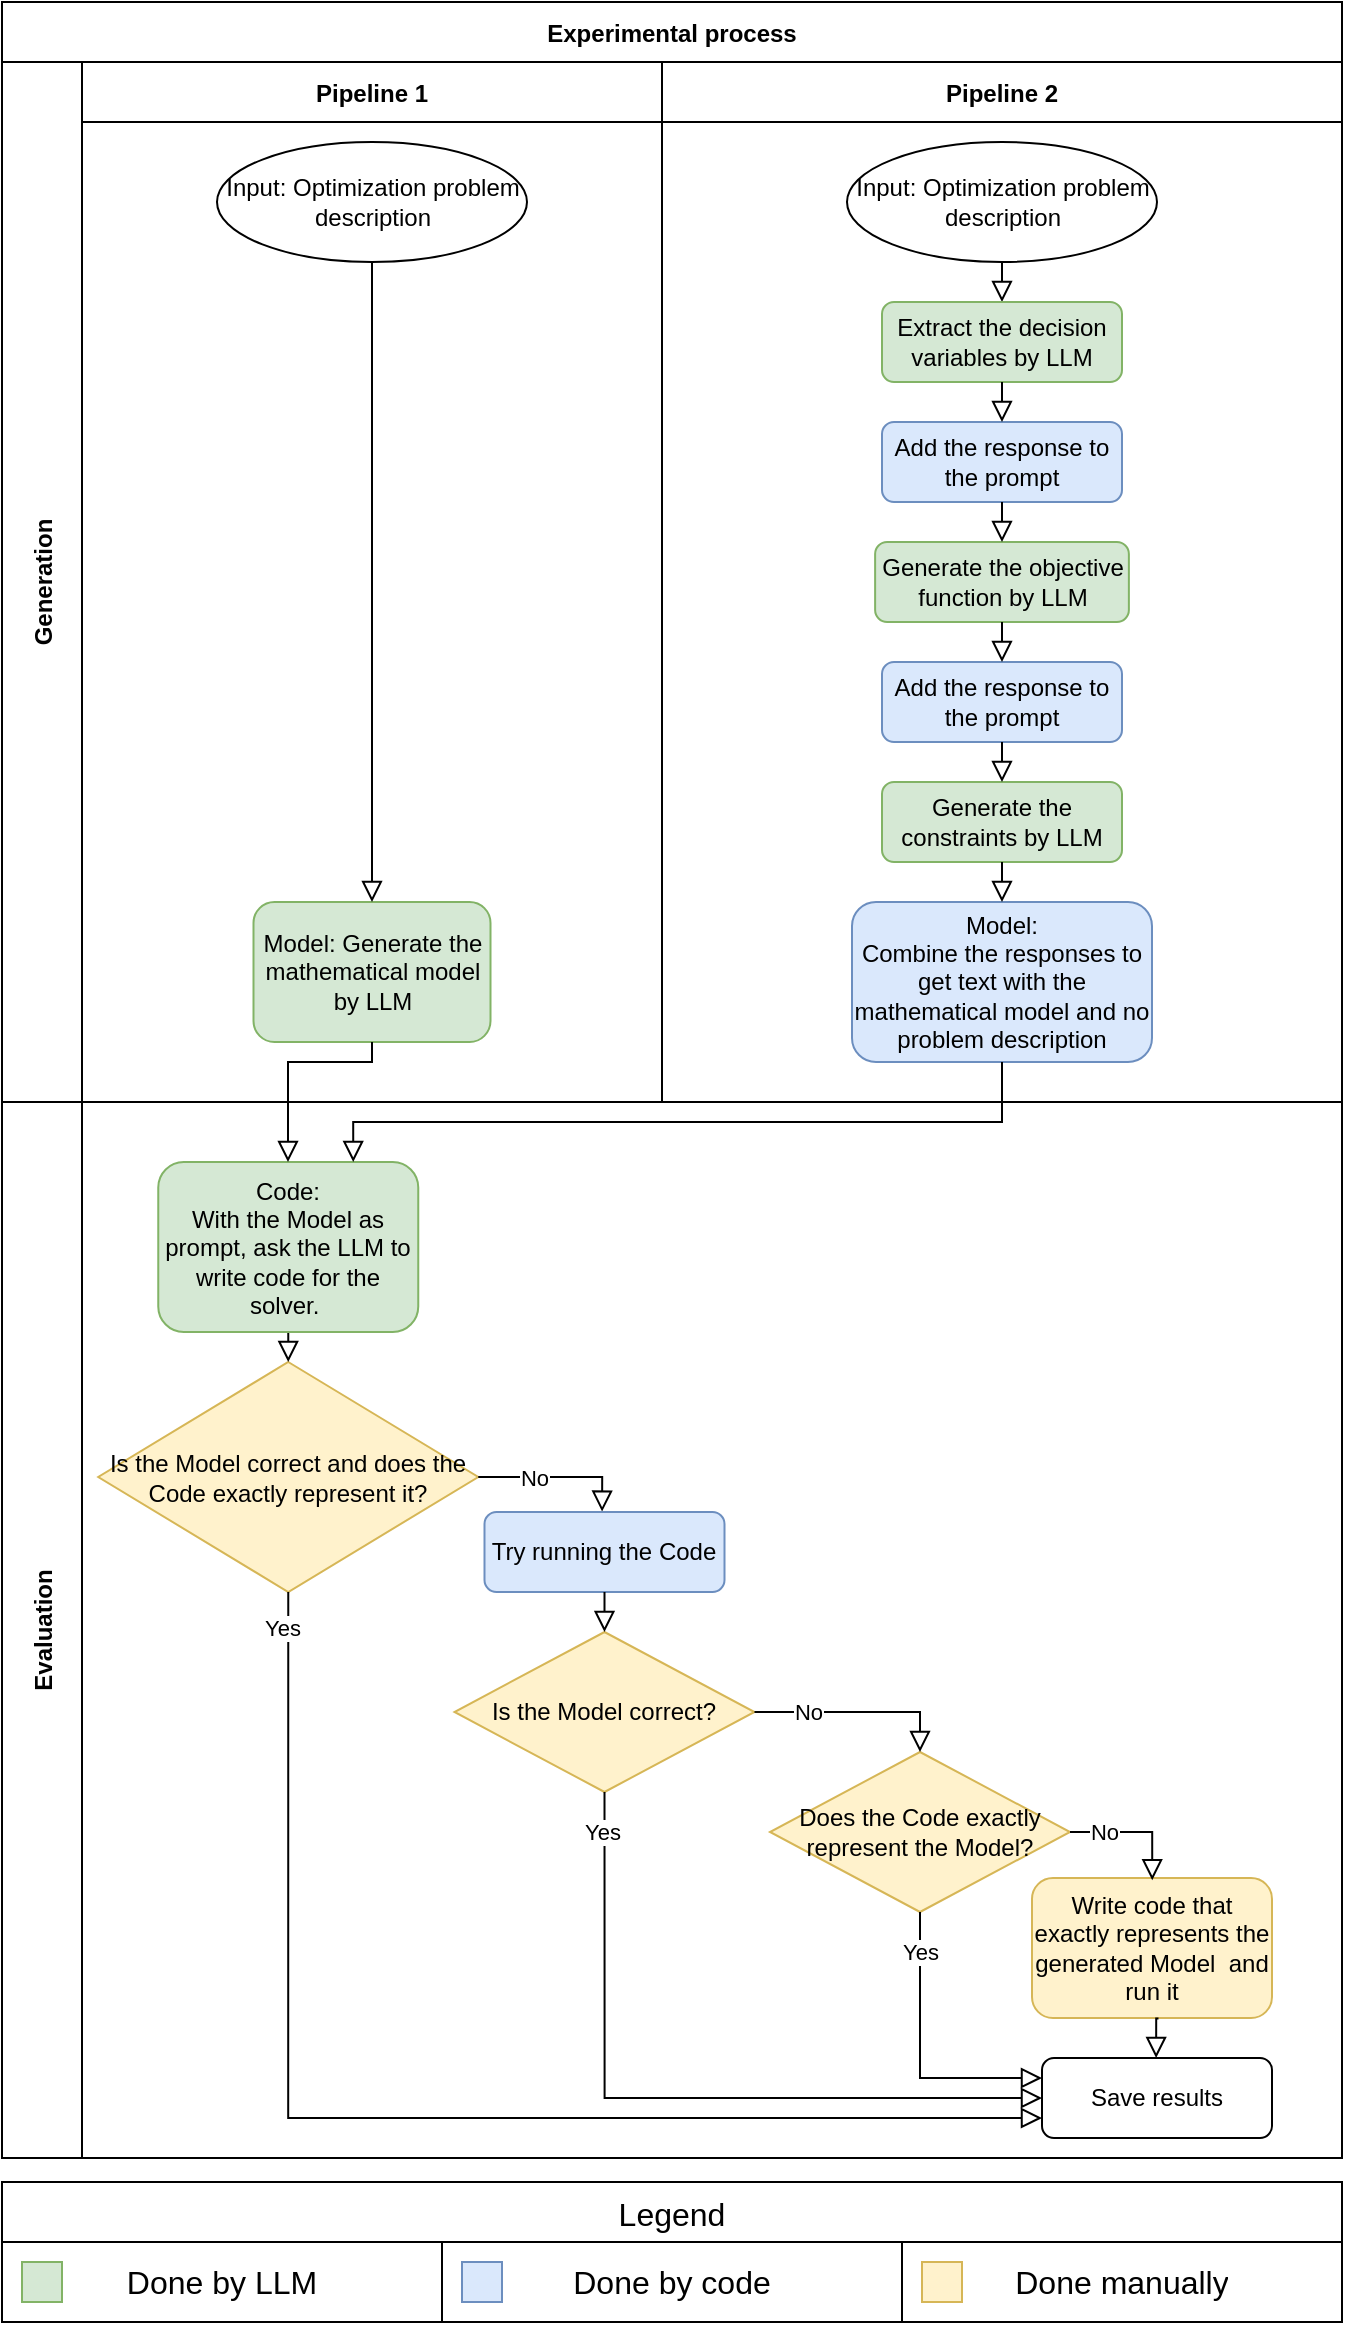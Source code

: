 <mxfile version="24.2.5" type="device">
  <diagram id="kgpKYQtTHZ0yAKxKKP6v" name="Page-1">
    <mxGraphModel dx="989" dy="1710" grid="1" gridSize="10" guides="1" tooltips="1" connect="1" arrows="1" fold="1" page="1" pageScale="1" pageWidth="850" pageHeight="1100" math="0" shadow="0">
      <root>
        <mxCell id="0" />
        <mxCell id="1" parent="0" />
        <mxCell id="3nuBFxr9cyL0pnOWT2aG-1" value="Experimental process" style="shape=table;childLayout=tableLayout;startSize=30;collapsible=0;recursiveResize=0;expand=0;fillColor=none;fontStyle=1" parent="1" vertex="1">
          <mxGeometry x="10" y="-130" width="670" height="1078" as="geometry" />
        </mxCell>
        <mxCell id="3nuBFxr9cyL0pnOWT2aG-3" value="Generation" style="shape=tableRow;horizontal=0;swimlaneHead=0;swimlaneBody=0;top=0;left=0;bottom=0;right=0;fillColor=none;points=[[0,0.5],[1,0.5]];portConstraint=eastwest;startSize=40;collapsible=0;recursiveResize=0;expand=0;fontStyle=1;" parent="3nuBFxr9cyL0pnOWT2aG-1" vertex="1">
          <mxGeometry y="30" width="670" height="520" as="geometry" />
        </mxCell>
        <mxCell id="3nuBFxr9cyL0pnOWT2aG-4" value="Pipeline 1" style="swimlane;swimlaneHead=0;swimlaneBody=0;connectable=0;fillColor=none;startSize=30;collapsible=0;recursiveResize=0;expand=0;fontStyle=1;" parent="3nuBFxr9cyL0pnOWT2aG-3" vertex="1">
          <mxGeometry x="40" width="290" height="520" as="geometry">
            <mxRectangle width="290" height="520" as="alternateBounds" />
          </mxGeometry>
        </mxCell>
        <mxCell id="8_NXmCUL2MKXOfB-l1x--16" value="Input: Optimization problem description" style="ellipse;whiteSpace=wrap;html=1;" vertex="1" parent="3nuBFxr9cyL0pnOWT2aG-4">
          <mxGeometry x="67.5" y="40" width="155" height="60" as="geometry" />
        </mxCell>
        <mxCell id="8_NXmCUL2MKXOfB-l1x--17" value="Model: Generate the mathematical model by LLM" style="rounded=1;whiteSpace=wrap;html=1;fontSize=12;glass=0;strokeWidth=1;shadow=0;fillColor=#d5e8d4;strokeColor=#82b366;" vertex="1" parent="3nuBFxr9cyL0pnOWT2aG-4">
          <mxGeometry x="85.75" y="420" width="118.5" height="70" as="geometry" />
        </mxCell>
        <mxCell id="8_NXmCUL2MKXOfB-l1x--18" value="" style="rounded=0;html=1;jettySize=auto;orthogonalLoop=1;fontSize=11;endArrow=block;endFill=0;endSize=8;strokeWidth=1;shadow=0;labelBackgroundColor=none;edgeStyle=orthogonalEdgeStyle;entryX=0.5;entryY=0;entryDx=0;entryDy=0;exitX=0.5;exitY=1;exitDx=0;exitDy=0;" edge="1" parent="3nuBFxr9cyL0pnOWT2aG-4" source="8_NXmCUL2MKXOfB-l1x--16" target="8_NXmCUL2MKXOfB-l1x--17">
          <mxGeometry relative="1" as="geometry">
            <mxPoint x="-169.38" y="150" as="sourcePoint" />
            <mxPoint x="-169.38" y="170" as="targetPoint" />
          </mxGeometry>
        </mxCell>
        <mxCell id="3nuBFxr9cyL0pnOWT2aG-8" value="Pipeline 2" style="swimlane;swimlaneHead=0;swimlaneBody=0;connectable=0;fillColor=none;startSize=30;collapsible=0;recursiveResize=0;expand=0;fontStyle=1;rowspan=1;colspan=2;" parent="3nuBFxr9cyL0pnOWT2aG-3" vertex="1">
          <mxGeometry x="330" width="340" height="520" as="geometry">
            <mxRectangle width="210" height="520" as="alternateBounds" />
          </mxGeometry>
        </mxCell>
        <mxCell id="8_NXmCUL2MKXOfB-l1x--3" value="Input: Optimization problem description" style="ellipse;whiteSpace=wrap;html=1;" vertex="1" parent="3nuBFxr9cyL0pnOWT2aG-8">
          <mxGeometry x="92.5" y="40" width="155" height="60" as="geometry" />
        </mxCell>
        <mxCell id="8_NXmCUL2MKXOfB-l1x--4" value="" style="rounded=0;html=1;jettySize=auto;orthogonalLoop=1;fontSize=11;endArrow=block;endFill=0;endSize=8;strokeWidth=1;shadow=0;labelBackgroundColor=none;edgeStyle=orthogonalEdgeStyle;exitX=0.5;exitY=1;exitDx=0;exitDy=0;entryX=0.5;entryY=0;entryDx=0;entryDy=0;" edge="1" parent="3nuBFxr9cyL0pnOWT2aG-8" source="8_NXmCUL2MKXOfB-l1x--3" target="8_NXmCUL2MKXOfB-l1x--5">
          <mxGeometry relative="1" as="geometry">
            <mxPoint x="170" y="90" as="sourcePoint" />
            <mxPoint x="170" y="140" as="targetPoint" />
          </mxGeometry>
        </mxCell>
        <mxCell id="8_NXmCUL2MKXOfB-l1x--5" value="Extract the decision variables by LLM" style="rounded=1;whiteSpace=wrap;html=1;fontSize=12;glass=0;strokeWidth=1;shadow=0;fillColor=#d5e8d4;strokeColor=#82b366;" vertex="1" parent="3nuBFxr9cyL0pnOWT2aG-8">
          <mxGeometry x="110" y="120" width="120" height="40" as="geometry" />
        </mxCell>
        <mxCell id="8_NXmCUL2MKXOfB-l1x--6" value="Add the response to the prompt" style="rounded=1;whiteSpace=wrap;html=1;fontSize=12;glass=0;strokeWidth=1;shadow=0;fillColor=#dae8fc;strokeColor=#6c8ebf;" vertex="1" parent="3nuBFxr9cyL0pnOWT2aG-8">
          <mxGeometry x="110" y="180" width="120" height="40" as="geometry" />
        </mxCell>
        <mxCell id="8_NXmCUL2MKXOfB-l1x--7" value="" style="rounded=0;html=1;jettySize=auto;orthogonalLoop=1;fontSize=11;endArrow=block;endFill=0;endSize=8;strokeWidth=1;shadow=0;labelBackgroundColor=none;edgeStyle=orthogonalEdgeStyle;entryX=0.5;entryY=0;entryDx=0;entryDy=0;exitX=0.5;exitY=1;exitDx=0;exitDy=0;" edge="1" parent="3nuBFxr9cyL0pnOWT2aG-8" source="8_NXmCUL2MKXOfB-l1x--5" target="8_NXmCUL2MKXOfB-l1x--6">
          <mxGeometry relative="1" as="geometry">
            <mxPoint x="170" y="170" as="sourcePoint" />
            <mxPoint x="180" y="140" as="targetPoint" />
          </mxGeometry>
        </mxCell>
        <mxCell id="8_NXmCUL2MKXOfB-l1x--8" value="Generate the objective function by LLM" style="rounded=1;whiteSpace=wrap;html=1;fontSize=12;glass=0;strokeWidth=1;shadow=0;fillColor=#d5e8d4;strokeColor=#82b366;" vertex="1" parent="3nuBFxr9cyL0pnOWT2aG-8">
          <mxGeometry x="106.56" y="240" width="126.88" height="40" as="geometry" />
        </mxCell>
        <mxCell id="8_NXmCUL2MKXOfB-l1x--9" value="Add the response to the prompt" style="rounded=1;whiteSpace=wrap;html=1;fontSize=12;glass=0;strokeWidth=1;shadow=0;fillColor=#dae8fc;strokeColor=#6c8ebf;" vertex="1" parent="3nuBFxr9cyL0pnOWT2aG-8">
          <mxGeometry x="110" y="300" width="120" height="40" as="geometry" />
        </mxCell>
        <mxCell id="8_NXmCUL2MKXOfB-l1x--10" value="" style="rounded=0;html=1;jettySize=auto;orthogonalLoop=1;fontSize=11;endArrow=block;endFill=0;endSize=8;strokeWidth=1;shadow=0;labelBackgroundColor=none;edgeStyle=orthogonalEdgeStyle;entryX=0.5;entryY=0;entryDx=0;entryDy=0;exitX=0.5;exitY=1;exitDx=0;exitDy=0;" edge="1" parent="3nuBFxr9cyL0pnOWT2aG-8" source="8_NXmCUL2MKXOfB-l1x--8" target="8_NXmCUL2MKXOfB-l1x--9">
          <mxGeometry relative="1" as="geometry">
            <mxPoint x="100" y="230" as="sourcePoint" />
            <mxPoint x="110" y="200" as="targetPoint" />
          </mxGeometry>
        </mxCell>
        <mxCell id="8_NXmCUL2MKXOfB-l1x--11" value="Generate the constraints by LLM" style="rounded=1;whiteSpace=wrap;html=1;fontSize=12;glass=0;strokeWidth=1;shadow=0;fillColor=#d5e8d4;strokeColor=#82b366;" vertex="1" parent="3nuBFxr9cyL0pnOWT2aG-8">
          <mxGeometry x="110" y="360" width="120" height="40" as="geometry" />
        </mxCell>
        <mxCell id="8_NXmCUL2MKXOfB-l1x--12" value="Model: &lt;br&gt;Combine the responses to get text with the mathematical model and no problem description" style="rounded=1;whiteSpace=wrap;html=1;fontSize=12;glass=0;strokeWidth=1;shadow=0;fillColor=#dae8fc;strokeColor=#6c8ebf;" vertex="1" parent="3nuBFxr9cyL0pnOWT2aG-8">
          <mxGeometry x="95" y="420" width="150" height="80" as="geometry" />
        </mxCell>
        <mxCell id="8_NXmCUL2MKXOfB-l1x--13" value="" style="rounded=0;html=1;jettySize=auto;orthogonalLoop=1;fontSize=11;endArrow=block;endFill=0;endSize=8;strokeWidth=1;shadow=0;labelBackgroundColor=none;edgeStyle=orthogonalEdgeStyle;entryX=0.5;entryY=0;entryDx=0;entryDy=0;exitX=0.5;exitY=1;exitDx=0;exitDy=0;" edge="1" parent="3nuBFxr9cyL0pnOWT2aG-8" source="8_NXmCUL2MKXOfB-l1x--11" target="8_NXmCUL2MKXOfB-l1x--12">
          <mxGeometry relative="1" as="geometry">
            <mxPoint x="30" y="290" as="sourcePoint" />
            <mxPoint x="40" y="260" as="targetPoint" />
          </mxGeometry>
        </mxCell>
        <mxCell id="8_NXmCUL2MKXOfB-l1x--14" value="" style="rounded=0;html=1;jettySize=auto;orthogonalLoop=1;fontSize=11;endArrow=block;endFill=0;endSize=8;strokeWidth=1;shadow=0;labelBackgroundColor=none;edgeStyle=orthogonalEdgeStyle;exitX=0.5;exitY=1;exitDx=0;exitDy=0;entryX=0.5;entryY=0;entryDx=0;entryDy=0;" edge="1" parent="3nuBFxr9cyL0pnOWT2aG-8" source="8_NXmCUL2MKXOfB-l1x--6" target="8_NXmCUL2MKXOfB-l1x--8">
          <mxGeometry relative="1" as="geometry">
            <mxPoint x="170" y="290" as="sourcePoint" />
            <mxPoint x="160" y="240" as="targetPoint" />
          </mxGeometry>
        </mxCell>
        <mxCell id="8_NXmCUL2MKXOfB-l1x--15" value="" style="rounded=0;html=1;jettySize=auto;orthogonalLoop=1;fontSize=11;endArrow=block;endFill=0;endSize=8;strokeWidth=1;shadow=0;labelBackgroundColor=none;edgeStyle=orthogonalEdgeStyle;exitX=0.5;exitY=1;exitDx=0;exitDy=0;entryX=0.5;entryY=0;entryDx=0;entryDy=0;" edge="1" parent="3nuBFxr9cyL0pnOWT2aG-8" source="8_NXmCUL2MKXOfB-l1x--9" target="8_NXmCUL2MKXOfB-l1x--11">
          <mxGeometry relative="1" as="geometry">
            <mxPoint x="170" y="410" as="sourcePoint" />
            <mxPoint x="160" y="360" as="targetPoint" />
          </mxGeometry>
        </mxCell>
        <mxCell id="3nuBFxr9cyL0pnOWT2aG-11" value="Feel perky" style="swimlane;swimlaneHead=0;swimlaneBody=0;connectable=0;fillColor=none;startSize=30;collapsible=0;recursiveResize=0;expand=0;fontStyle=1;" parent="3nuBFxr9cyL0pnOWT2aG-3" vertex="1" visible="0">
          <mxGeometry x="540" width="130" height="520" as="geometry">
            <mxRectangle width="130" height="520" as="alternateBounds" />
          </mxGeometry>
        </mxCell>
        <mxCell id="3nuBFxr9cyL0pnOWT2aG-15" value="Evaluation" style="shape=tableRow;horizontal=0;swimlaneHead=0;swimlaneBody=0;top=0;left=0;bottom=0;right=0;fillColor=none;points=[[0,0.5],[1,0.5]];portConstraint=eastwest;startSize=40;collapsible=0;recursiveResize=0;expand=0;fontStyle=1;" parent="3nuBFxr9cyL0pnOWT2aG-1" vertex="1">
          <mxGeometry y="550" width="670" height="528" as="geometry" />
        </mxCell>
        <mxCell id="3nuBFxr9cyL0pnOWT2aG-16" value="" style="swimlane;swimlaneHead=0;swimlaneBody=0;connectable=0;fillColor=none;startSize=0;collapsible=0;recursiveResize=0;expand=0;fontStyle=1;rowspan=1;colspan=3;" parent="3nuBFxr9cyL0pnOWT2aG-15" vertex="1">
          <mxGeometry x="40" width="630" height="528" as="geometry">
            <mxRectangle width="290" height="528" as="alternateBounds" />
          </mxGeometry>
        </mxCell>
        <mxCell id="8_NXmCUL2MKXOfB-l1x--20" value="Is the Model correct and does the Code exactly represent it?" style="rhombus;whiteSpace=wrap;html=1;fillColor=#fff2cc;strokeColor=#d6b656;" vertex="1" parent="3nuBFxr9cyL0pnOWT2aG-16">
          <mxGeometry x="8.13" y="130" width="190" height="115" as="geometry" />
        </mxCell>
        <mxCell id="8_NXmCUL2MKXOfB-l1x--22" value="" style="rounded=0;html=1;jettySize=auto;orthogonalLoop=1;fontSize=11;endArrow=block;endFill=0;endSize=8;strokeWidth=1;shadow=0;labelBackgroundColor=none;edgeStyle=orthogonalEdgeStyle;entryX=0.5;entryY=0;entryDx=0;entryDy=0;exitX=0.5;exitY=1;exitDx=0;exitDy=0;" edge="1" parent="3nuBFxr9cyL0pnOWT2aG-16" source="8_NXmCUL2MKXOfB-l1x--21" target="8_NXmCUL2MKXOfB-l1x--20">
          <mxGeometry relative="1" as="geometry">
            <mxPoint x="348.37" y="105" as="sourcePoint" />
            <mxPoint x="348.37" y="125" as="targetPoint" />
          </mxGeometry>
        </mxCell>
        <mxCell id="8_NXmCUL2MKXOfB-l1x--24" value="" style="rounded=0;html=1;jettySize=auto;orthogonalLoop=1;fontSize=11;endArrow=block;endFill=0;endSize=8;strokeWidth=1;shadow=0;labelBackgroundColor=none;edgeStyle=orthogonalEdgeStyle;entryX=0.49;entryY=-0.005;entryDx=0;entryDy=0;exitX=1;exitY=0.5;exitDx=0;exitDy=0;entryPerimeter=0;" edge="1" parent="3nuBFxr9cyL0pnOWT2aG-16" source="8_NXmCUL2MKXOfB-l1x--20" target="8_NXmCUL2MKXOfB-l1x--30">
          <mxGeometry relative="1" as="geometry">
            <mxPoint x="188.12" y="195" as="sourcePoint" />
            <mxPoint x="261.25" y="205" as="targetPoint" />
            <Array as="points">
              <mxPoint x="260" y="188" />
            </Array>
          </mxGeometry>
        </mxCell>
        <mxCell id="8_NXmCUL2MKXOfB-l1x--25" value="No" style="edgeLabel;html=1;align=center;verticalAlign=middle;resizable=0;points=[];" vertex="1" connectable="0" parent="8_NXmCUL2MKXOfB-l1x--24">
          <mxGeometry x="-0.009" y="1" relative="1" as="geometry">
            <mxPoint x="-11.49" y="0.98" as="offset" />
          </mxGeometry>
        </mxCell>
        <mxCell id="8_NXmCUL2MKXOfB-l1x--29" value="Does the Code exactly represent the Model?" style="rhombus;whiteSpace=wrap;html=1;fillColor=#fff2cc;strokeColor=#d6b656;" vertex="1" parent="3nuBFxr9cyL0pnOWT2aG-16">
          <mxGeometry x="344" y="325" width="150" height="80" as="geometry" />
        </mxCell>
        <mxCell id="8_NXmCUL2MKXOfB-l1x--30" value="Try running the Code" style="rounded=1;whiteSpace=wrap;html=1;fontSize=12;glass=0;strokeWidth=1;shadow=0;fillColor=#dae8fc;strokeColor=#6c8ebf;" vertex="1" parent="3nuBFxr9cyL0pnOWT2aG-16">
          <mxGeometry x="201.25" y="205" width="120" height="40" as="geometry" />
        </mxCell>
        <mxCell id="8_NXmCUL2MKXOfB-l1x--31" value="Is the Model correct?" style="rhombus;whiteSpace=wrap;html=1;fillColor=#fff2cc;strokeColor=#d6b656;" vertex="1" parent="3nuBFxr9cyL0pnOWT2aG-16">
          <mxGeometry x="186.25" y="265" width="150" height="80" as="geometry" />
        </mxCell>
        <mxCell id="8_NXmCUL2MKXOfB-l1x--32" value="Write code that exactly represents the generated Model&amp;nbsp; and run it" style="rounded=1;whiteSpace=wrap;html=1;fontSize=12;glass=0;strokeWidth=1;shadow=0;fillColor=#fff2cc;strokeColor=#d6b656;" vertex="1" parent="3nuBFxr9cyL0pnOWT2aG-16">
          <mxGeometry x="475" y="388" width="120" height="70" as="geometry" />
        </mxCell>
        <mxCell id="8_NXmCUL2MKXOfB-l1x--33" value="" style="rounded=0;html=1;jettySize=auto;orthogonalLoop=1;fontSize=11;endArrow=block;endFill=0;endSize=8;strokeWidth=1;shadow=0;labelBackgroundColor=none;edgeStyle=orthogonalEdgeStyle;entryX=0.5;entryY=0;entryDx=0;entryDy=0;exitX=0.5;exitY=1;exitDx=0;exitDy=0;" edge="1" parent="3nuBFxr9cyL0pnOWT2aG-16" source="8_NXmCUL2MKXOfB-l1x--30" target="8_NXmCUL2MKXOfB-l1x--31">
          <mxGeometry relative="1" as="geometry">
            <mxPoint x="260" y="248" as="sourcePoint" />
            <mxPoint x="259.875" y="263" as="targetPoint" />
            <Array as="points" />
          </mxGeometry>
        </mxCell>
        <mxCell id="8_NXmCUL2MKXOfB-l1x--34" value="" style="rounded=0;html=1;jettySize=auto;orthogonalLoop=1;fontSize=11;endArrow=block;endFill=0;endSize=8;strokeWidth=1;shadow=0;labelBackgroundColor=none;edgeStyle=orthogonalEdgeStyle;entryX=0.5;entryY=0;entryDx=0;entryDy=0;exitX=1;exitY=0.5;exitDx=0;exitDy=0;" edge="1" parent="3nuBFxr9cyL0pnOWT2aG-16" source="8_NXmCUL2MKXOfB-l1x--31" target="8_NXmCUL2MKXOfB-l1x--29">
          <mxGeometry relative="1" as="geometry">
            <mxPoint x="344" y="302.5" as="sourcePoint" />
            <mxPoint x="417.75" y="325" as="targetPoint" />
            <Array as="points">
              <mxPoint x="419" y="305" />
            </Array>
          </mxGeometry>
        </mxCell>
        <mxCell id="8_NXmCUL2MKXOfB-l1x--35" value="No" style="edgeLabel;html=1;align=center;verticalAlign=middle;resizable=0;points=[];" vertex="1" connectable="0" parent="8_NXmCUL2MKXOfB-l1x--34">
          <mxGeometry x="-0.009" y="1" relative="1" as="geometry">
            <mxPoint x="-24.58" y="1" as="offset" />
          </mxGeometry>
        </mxCell>
        <mxCell id="8_NXmCUL2MKXOfB-l1x--37" value="" style="rounded=0;html=1;jettySize=auto;orthogonalLoop=1;fontSize=11;endArrow=block;endFill=0;endSize=8;strokeWidth=1;shadow=0;labelBackgroundColor=none;edgeStyle=orthogonalEdgeStyle;exitX=1;exitY=0.5;exitDx=0;exitDy=0;entryX=0.501;entryY=0.016;entryDx=0;entryDy=0;entryPerimeter=0;" edge="1" parent="3nuBFxr9cyL0pnOWT2aG-16" source="8_NXmCUL2MKXOfB-l1x--29" target="8_NXmCUL2MKXOfB-l1x--32">
          <mxGeometry relative="1" as="geometry">
            <mxPoint x="495" y="365" as="sourcePoint" />
            <mxPoint x="535" y="425" as="targetPoint" />
            <Array as="points">
              <mxPoint x="535" y="365" />
            </Array>
          </mxGeometry>
        </mxCell>
        <mxCell id="8_NXmCUL2MKXOfB-l1x--38" value="No" style="edgeLabel;html=1;align=center;verticalAlign=middle;resizable=0;points=[];" vertex="1" connectable="0" parent="8_NXmCUL2MKXOfB-l1x--37">
          <mxGeometry x="-0.009" y="1" relative="1" as="geometry">
            <mxPoint x="-16" y="1" as="offset" />
          </mxGeometry>
        </mxCell>
        <mxCell id="8_NXmCUL2MKXOfB-l1x--21" value="Code: &lt;br&gt;With the Model as prompt, ask the LLM to write code for the solver.&amp;nbsp;" style="rounded=1;whiteSpace=wrap;html=1;fontSize=12;glass=0;strokeWidth=1;shadow=0;fillColor=#d5e8d4;strokeColor=#82b366;" vertex="1" parent="3nuBFxr9cyL0pnOWT2aG-16">
          <mxGeometry x="38.13" y="30" width="130" height="85" as="geometry" />
        </mxCell>
        <mxCell id="8_NXmCUL2MKXOfB-l1x--23" value="Save results" style="rounded=1;whiteSpace=wrap;html=1;" vertex="1" parent="3nuBFxr9cyL0pnOWT2aG-16">
          <mxGeometry x="480" y="478" width="115" height="40" as="geometry" />
        </mxCell>
        <mxCell id="8_NXmCUL2MKXOfB-l1x--26" value="" style="rounded=0;html=1;jettySize=auto;orthogonalLoop=1;fontSize=11;endArrow=block;endFill=0;endSize=8;strokeWidth=1;shadow=0;labelBackgroundColor=none;edgeStyle=orthogonalEdgeStyle;exitX=0.5;exitY=1;exitDx=0;exitDy=0;" edge="1" parent="3nuBFxr9cyL0pnOWT2aG-16" source="8_NXmCUL2MKXOfB-l1x--20" target="8_NXmCUL2MKXOfB-l1x--23">
          <mxGeometry relative="1" as="geometry">
            <mxPoint x="103.18" y="166.75" as="sourcePoint" />
            <mxPoint x="450" y="493" as="targetPoint" />
            <Array as="points">
              <mxPoint x="103" y="508" />
            </Array>
          </mxGeometry>
        </mxCell>
        <mxCell id="8_NXmCUL2MKXOfB-l1x--27" value="Yes" style="edgeLabel;html=1;align=center;verticalAlign=middle;resizable=0;points=[];" vertex="1" connectable="0" parent="8_NXmCUL2MKXOfB-l1x--26">
          <mxGeometry x="-0.009" y="1" relative="1" as="geometry">
            <mxPoint x="-57" y="-244" as="offset" />
          </mxGeometry>
        </mxCell>
        <mxCell id="8_NXmCUL2MKXOfB-l1x--28" value="" style="rounded=0;html=1;jettySize=auto;orthogonalLoop=1;fontSize=11;endArrow=block;endFill=0;endSize=8;strokeWidth=1;shadow=0;labelBackgroundColor=none;edgeStyle=orthogonalEdgeStyle;exitX=0.5;exitY=1;exitDx=0;exitDy=0;entryX=0;entryY=0.5;entryDx=0;entryDy=0;" edge="1" parent="3nuBFxr9cyL0pnOWT2aG-16" source="8_NXmCUL2MKXOfB-l1x--31" target="8_NXmCUL2MKXOfB-l1x--23">
          <mxGeometry relative="1" as="geometry">
            <mxPoint x="230" y="356" as="sourcePoint" />
            <mxPoint x="475" y="494.0" as="targetPoint" />
            <Array as="points">
              <mxPoint x="261" y="498" />
            </Array>
          </mxGeometry>
        </mxCell>
        <mxCell id="8_NXmCUL2MKXOfB-l1x--36" value="" style="rounded=0;html=1;jettySize=auto;orthogonalLoop=1;fontSize=11;endArrow=block;endFill=0;endSize=8;strokeWidth=1;shadow=0;labelBackgroundColor=none;edgeStyle=orthogonalEdgeStyle;entryX=0;entryY=0.25;entryDx=0;entryDy=0;exitX=0.5;exitY=1;exitDx=0;exitDy=0;" edge="1" parent="3nuBFxr9cyL0pnOWT2aG-16" source="8_NXmCUL2MKXOfB-l1x--29" target="8_NXmCUL2MKXOfB-l1x--23">
          <mxGeometry relative="1" as="geometry">
            <mxPoint x="195" y="233" as="sourcePoint" />
            <mxPoint x="490" y="483" as="targetPoint" />
            <Array as="points">
              <mxPoint x="419" y="488" />
            </Array>
          </mxGeometry>
        </mxCell>
        <mxCell id="8_NXmCUL2MKXOfB-l1x--46" value="" style="rounded=0;html=1;jettySize=auto;orthogonalLoop=1;fontSize=11;endArrow=block;endFill=0;endSize=8;strokeWidth=1;shadow=0;labelBackgroundColor=none;edgeStyle=orthogonalEdgeStyle;entryX=0.5;entryY=0;entryDx=0;entryDy=0;exitX=0.527;exitY=1.003;exitDx=0;exitDy=0;exitPerimeter=0;" edge="1" parent="3nuBFxr9cyL0pnOWT2aG-16" source="8_NXmCUL2MKXOfB-l1x--32">
          <mxGeometry relative="1" as="geometry">
            <mxPoint x="537.07" y="463" as="sourcePoint" />
            <mxPoint x="537.07" y="478" as="targetPoint" />
            <Array as="points">
              <mxPoint x="537" y="458" />
            </Array>
          </mxGeometry>
        </mxCell>
        <mxCell id="8_NXmCUL2MKXOfB-l1x--40" value="Yes" style="edgeLabel;html=1;align=center;verticalAlign=middle;resizable=0;points=[];" vertex="1" connectable="0" parent="3nuBFxr9cyL0pnOWT2aG-16">
          <mxGeometry x="260.0" y="365" as="geometry">
            <mxPoint as="offset" />
          </mxGeometry>
        </mxCell>
        <mxCell id="8_NXmCUL2MKXOfB-l1x--39" value="Yes" style="edgeLabel;html=1;align=center;verticalAlign=middle;resizable=0;points=[];" vertex="1" connectable="0" parent="3nuBFxr9cyL0pnOWT2aG-16">
          <mxGeometry x="419.0" y="425" as="geometry" />
        </mxCell>
        <mxCell id="3nuBFxr9cyL0pnOWT2aG-18" value="" style="swimlane;swimlaneHead=0;swimlaneBody=0;connectable=0;fillColor=none;startSize=0;collapsible=0;recursiveResize=0;expand=0;fontStyle=1;" parent="3nuBFxr9cyL0pnOWT2aG-15" vertex="1" visible="0">
          <mxGeometry x="330" width="210" height="528" as="geometry">
            <mxRectangle width="210" height="528" as="alternateBounds" />
          </mxGeometry>
        </mxCell>
        <mxCell id="3nuBFxr9cyL0pnOWT2aG-23" value="" style="swimlane;swimlaneHead=0;swimlaneBody=0;connectable=0;fillColor=none;startSize=0;collapsible=0;recursiveResize=0;expand=0;fontStyle=1;" parent="3nuBFxr9cyL0pnOWT2aG-15" vertex="1" visible="0">
          <mxGeometry x="540" width="130" height="528" as="geometry">
            <mxRectangle width="130" height="528" as="alternateBounds" />
          </mxGeometry>
        </mxCell>
        <mxCell id="8_NXmCUL2MKXOfB-l1x--42" value="" style="rounded=0;html=1;jettySize=auto;orthogonalLoop=1;fontSize=11;endArrow=block;endFill=0;endSize=8;strokeWidth=1;shadow=0;labelBackgroundColor=none;edgeStyle=orthogonalEdgeStyle;exitX=0.5;exitY=1;exitDx=0;exitDy=0;" edge="1" parent="3nuBFxr9cyL0pnOWT2aG-1" source="8_NXmCUL2MKXOfB-l1x--17" target="8_NXmCUL2MKXOfB-l1x--21">
          <mxGeometry relative="1" as="geometry">
            <mxPoint x="195" y="350" as="sourcePoint" />
            <mxPoint x="150" y="590" as="targetPoint" />
            <Array as="points">
              <mxPoint x="185" y="530" />
              <mxPoint x="143" y="530" />
            </Array>
          </mxGeometry>
        </mxCell>
        <mxCell id="8_NXmCUL2MKXOfB-l1x--45" value="" style="rounded=0;html=1;jettySize=auto;orthogonalLoop=1;fontSize=11;endArrow=block;endFill=0;endSize=8;strokeWidth=1;shadow=0;labelBackgroundColor=none;edgeStyle=orthogonalEdgeStyle;exitX=0.5;exitY=1;exitDx=0;exitDy=0;entryX=0.75;entryY=0;entryDx=0;entryDy=0;" edge="1" parent="3nuBFxr9cyL0pnOWT2aG-1" source="8_NXmCUL2MKXOfB-l1x--12" target="8_NXmCUL2MKXOfB-l1x--21">
          <mxGeometry relative="1" as="geometry">
            <mxPoint x="195" y="380" as="sourcePoint" />
            <mxPoint x="153" y="682" as="targetPoint" />
            <Array as="points">
              <mxPoint x="500" y="560" />
              <mxPoint x="176" y="560" />
            </Array>
          </mxGeometry>
        </mxCell>
        <mxCell id="8_NXmCUL2MKXOfB-l1x--48" value="Legend" style="shape=table;startSize=30;container=1;collapsible=0;childLayout=tableLayout;strokeColor=default;fontSize=16;" vertex="1" parent="1">
          <mxGeometry x="10" y="960" width="670" height="70" as="geometry" />
        </mxCell>
        <mxCell id="8_NXmCUL2MKXOfB-l1x--49" value="" style="shape=tableRow;horizontal=0;startSize=0;swimlaneHead=0;swimlaneBody=0;strokeColor=inherit;top=0;left=0;bottom=0;right=0;collapsible=0;dropTarget=0;fillColor=none;points=[[0,0.5],[1,0.5]];portConstraint=eastwest;fontSize=16;" vertex="1" parent="8_NXmCUL2MKXOfB-l1x--48">
          <mxGeometry y="30" width="670" height="40" as="geometry" />
        </mxCell>
        <mxCell id="8_NXmCUL2MKXOfB-l1x--50" value="Done by LLM" style="shape=partialRectangle;html=1;whiteSpace=wrap;connectable=0;strokeColor=inherit;overflow=hidden;fillColor=none;top=0;left=0;bottom=0;right=0;pointerEvents=1;fontSize=16;" vertex="1" parent="8_NXmCUL2MKXOfB-l1x--49">
          <mxGeometry width="220" height="40" as="geometry">
            <mxRectangle width="220" height="40" as="alternateBounds" />
          </mxGeometry>
        </mxCell>
        <mxCell id="8_NXmCUL2MKXOfB-l1x--51" value="Done by code" style="shape=partialRectangle;html=1;whiteSpace=wrap;connectable=0;strokeColor=inherit;overflow=hidden;fillColor=none;top=0;left=0;bottom=0;right=0;pointerEvents=1;fontSize=16;" vertex="1" parent="8_NXmCUL2MKXOfB-l1x--49">
          <mxGeometry x="220" width="230" height="40" as="geometry">
            <mxRectangle width="230" height="40" as="alternateBounds" />
          </mxGeometry>
        </mxCell>
        <mxCell id="8_NXmCUL2MKXOfB-l1x--52" value="Done manually" style="shape=partialRectangle;html=1;whiteSpace=wrap;connectable=0;strokeColor=inherit;overflow=hidden;fillColor=none;top=0;left=0;bottom=0;right=0;pointerEvents=1;fontSize=16;" vertex="1" parent="8_NXmCUL2MKXOfB-l1x--49">
          <mxGeometry x="450" width="220" height="40" as="geometry">
            <mxRectangle width="220" height="40" as="alternateBounds" />
          </mxGeometry>
        </mxCell>
        <mxCell id="8_NXmCUL2MKXOfB-l1x--61" value="" style="rounded=0;whiteSpace=wrap;html=1;fillColor=#d5e8d4;strokeColor=#82b366;" vertex="1" parent="1">
          <mxGeometry x="20" y="1000" width="20" height="20" as="geometry" />
        </mxCell>
        <mxCell id="8_NXmCUL2MKXOfB-l1x--62" value="" style="rounded=0;whiteSpace=wrap;html=1;fillColor=#dae8fc;strokeColor=#6c8ebf;" vertex="1" parent="1">
          <mxGeometry x="240" y="1000" width="20" height="20" as="geometry" />
        </mxCell>
        <mxCell id="8_NXmCUL2MKXOfB-l1x--63" value="" style="rounded=0;whiteSpace=wrap;html=1;fillColor=#fff2cc;strokeColor=#d6b656;" vertex="1" parent="1">
          <mxGeometry x="470" y="1000" width="20" height="20" as="geometry" />
        </mxCell>
      </root>
    </mxGraphModel>
  </diagram>
</mxfile>
